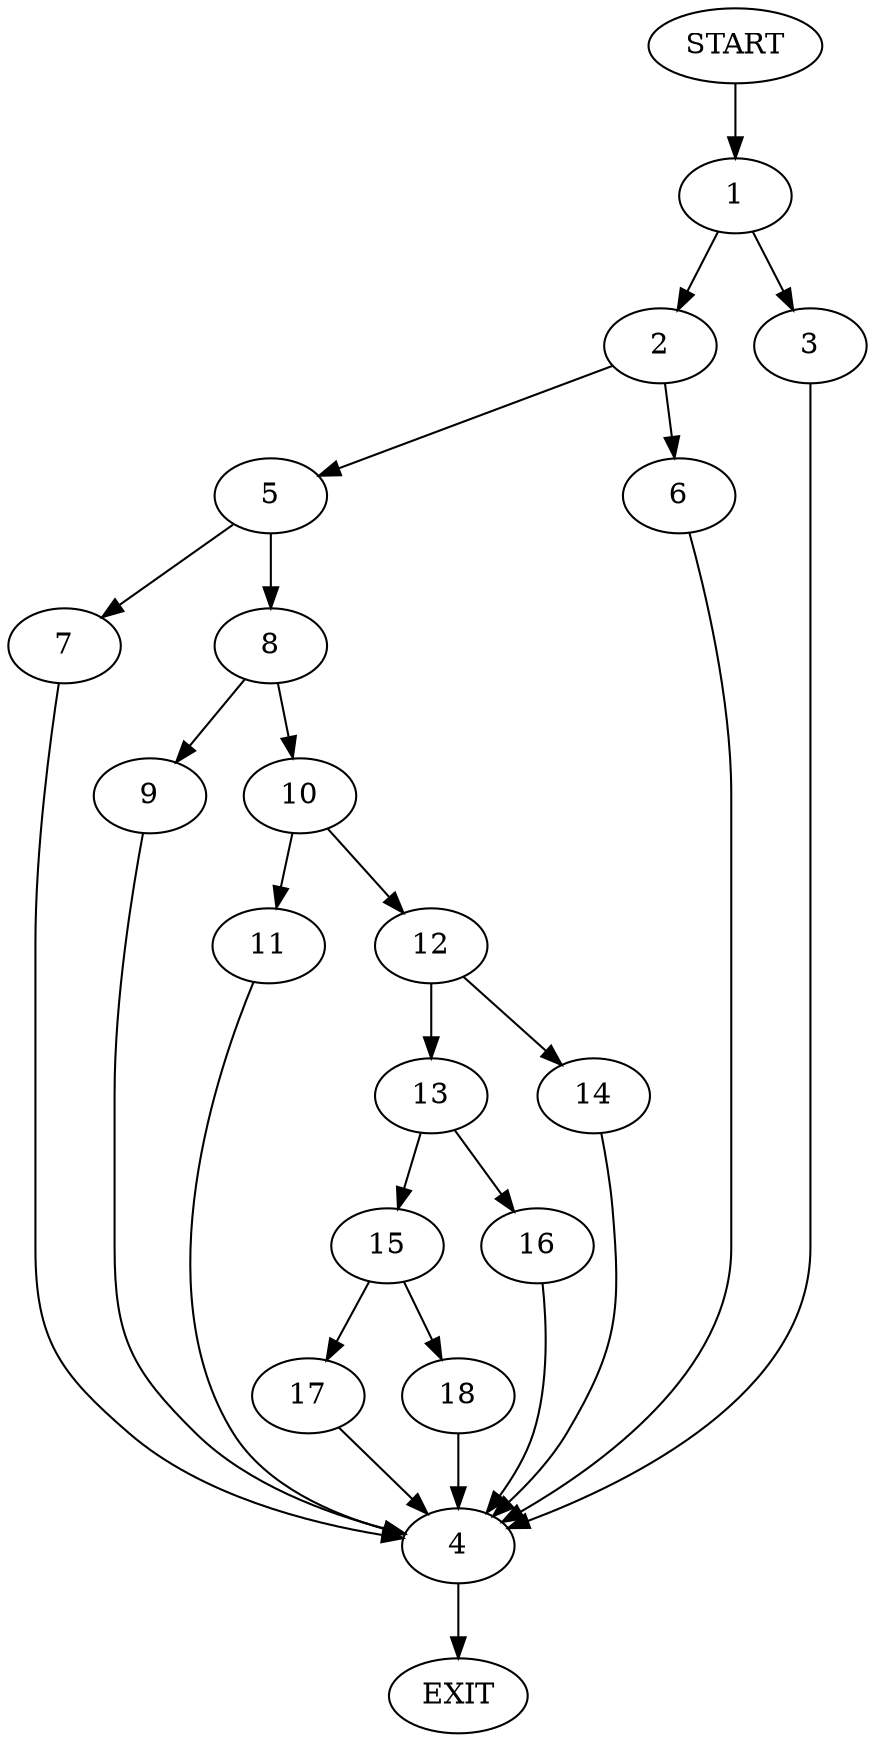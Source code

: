 digraph {
0 [label="START"]
19 [label="EXIT"]
0 -> 1
1 -> 2
1 -> 3
3 -> 4
2 -> 5
2 -> 6
4 -> 19
6 -> 4
5 -> 7
5 -> 8
8 -> 9
8 -> 10
7 -> 4
9 -> 4
10 -> 11
10 -> 12
12 -> 13
12 -> 14
11 -> 4
13 -> 15
13 -> 16
14 -> 4
15 -> 17
15 -> 18
16 -> 4
17 -> 4
18 -> 4
}
